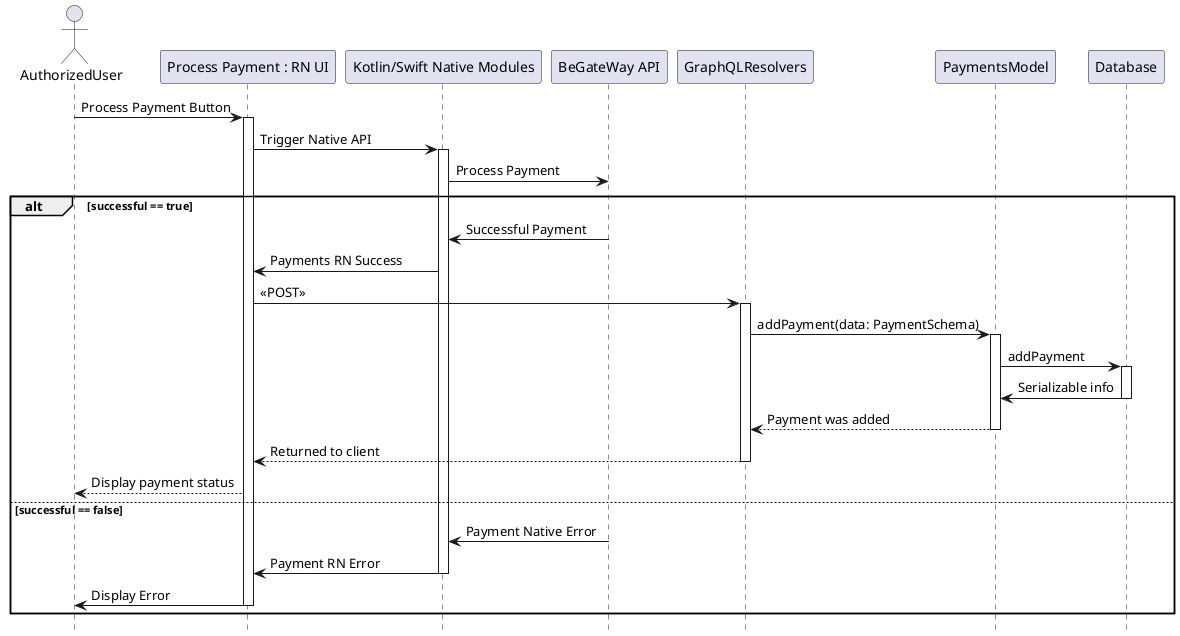 @startuml Create Bot

hide footbox


actor AuthorizedUser
AuthorizedUser -> "Process Payment : RN UI" as UI: Process Payment Button

activate UI
UI -> "Kotlin/Swift Native Modules" as NativePayments: Trigger Native API
activate NativePayments
NativePayments -> "BeGateWay API" as BeGateWay: Process Payment

alt successful == true

BeGateWay -> NativePayments: Successful Payment
NativePayments -> UI: Payments RN Success

UI -> GraphQLResolvers: << POST >>

activate GraphQLResolvers
GraphQLResolvers -> PaymentsModel: addPayment(data: PaymentSchema)

activate PaymentsModel
PaymentsModel -> Database: addPayment
activate Database
Database -> PaymentsModel: Serializable info
deactivate Database

PaymentsModel --> GraphQLResolvers: Payment was added
deactivate PaymentsModel

GraphQLResolvers --> UI: Returned to client
deactivate GraphQLResolvers

UI --> AuthorizedUser: Display payment status

else successful == false

BeGateWay -> NativePayments: Payment Native Error
deactivate BeGateWay

NativePayments -> UI: Payment RN Error
deactivate NativePayments

UI -> AuthorizedUser: Display Error
deactivate UI
end

@enduml
